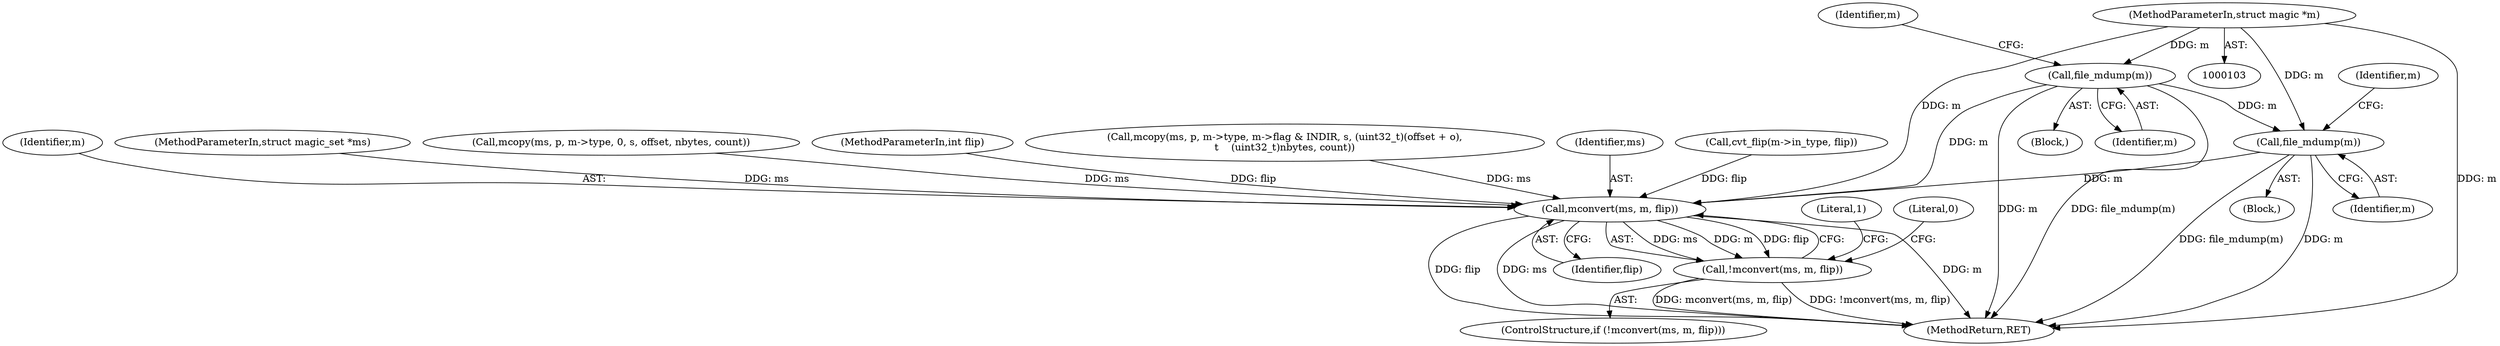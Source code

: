digraph "0_file_447558595a3650db2886cd2f416ad0beba965801@pointer" {
"1002429" [label="(Call,file_mdump(m))"];
"1000215" [label="(Call,file_mdump(m))"];
"1000106" [label="(MethodParameterIn,struct magic *m)"];
"1002748" [label="(Call,mconvert(ms, m, flip))"];
"1002747" [label="(Call,!mconvert(ms, m, flip))"];
"1002750" [label="(Identifier,m)"];
"1002751" [label="(Identifier,flip)"];
"1002746" [label="(ControlStructure,if (!mconvert(ms, m, flip)))"];
"1002755" [label="(Literal,1)"];
"1000220" [label="(Identifier,m)"];
"1000215" [label="(Call,file_mdump(m))"];
"1002429" [label="(Call,file_mdump(m))"];
"1000104" [label="(MethodParameterIn,struct magic_set *ms)"];
"1002753" [label="(Literal,0)"];
"1002749" [label="(Identifier,ms)"];
"1000216" [label="(Identifier,m)"];
"1002756" [label="(MethodReturn,RET)"];
"1002419" [label="(Block,)"];
"1002390" [label="(Call,mcopy(ms, p, m->type, 0, s, offset, nbytes, count))"];
"1002747" [label="(Call,!mconvert(ms, m, flip))"];
"1002433" [label="(Identifier,m)"];
"1000112" [label="(MethodParameterIn,int flip)"];
"1000106" [label="(MethodParameterIn,struct magic *m)"];
"1000192" [label="(Block,)"];
"1002430" [label="(Identifier,m)"];
"1000158" [label="(Call,mcopy(ms, p, m->type, m->flag & INDIR, s, (uint32_t)(offset + o),\n\t    (uint32_t)nbytes, count))"];
"1002748" [label="(Call,mconvert(ms, m, flip))"];
"1000425" [label="(Call,cvt_flip(m->in_type, flip))"];
"1002429" -> "1002419"  [label="AST: "];
"1002429" -> "1002430"  [label="CFG: "];
"1002430" -> "1002429"  [label="AST: "];
"1002433" -> "1002429"  [label="CFG: "];
"1002429" -> "1002756"  [label="DDG: m"];
"1002429" -> "1002756"  [label="DDG: file_mdump(m)"];
"1000215" -> "1002429"  [label="DDG: m"];
"1000106" -> "1002429"  [label="DDG: m"];
"1002429" -> "1002748"  [label="DDG: m"];
"1000215" -> "1000192"  [label="AST: "];
"1000215" -> "1000216"  [label="CFG: "];
"1000216" -> "1000215"  [label="AST: "];
"1000220" -> "1000215"  [label="CFG: "];
"1000215" -> "1002756"  [label="DDG: m"];
"1000215" -> "1002756"  [label="DDG: file_mdump(m)"];
"1000106" -> "1000215"  [label="DDG: m"];
"1000215" -> "1002748"  [label="DDG: m"];
"1000106" -> "1000103"  [label="AST: "];
"1000106" -> "1002756"  [label="DDG: m"];
"1000106" -> "1002748"  [label="DDG: m"];
"1002748" -> "1002747"  [label="AST: "];
"1002748" -> "1002751"  [label="CFG: "];
"1002749" -> "1002748"  [label="AST: "];
"1002750" -> "1002748"  [label="AST: "];
"1002751" -> "1002748"  [label="AST: "];
"1002747" -> "1002748"  [label="CFG: "];
"1002748" -> "1002756"  [label="DDG: m"];
"1002748" -> "1002756"  [label="DDG: flip"];
"1002748" -> "1002756"  [label="DDG: ms"];
"1002748" -> "1002747"  [label="DDG: ms"];
"1002748" -> "1002747"  [label="DDG: m"];
"1002748" -> "1002747"  [label="DDG: flip"];
"1000158" -> "1002748"  [label="DDG: ms"];
"1002390" -> "1002748"  [label="DDG: ms"];
"1000104" -> "1002748"  [label="DDG: ms"];
"1000425" -> "1002748"  [label="DDG: flip"];
"1000112" -> "1002748"  [label="DDG: flip"];
"1002747" -> "1002746"  [label="AST: "];
"1002753" -> "1002747"  [label="CFG: "];
"1002755" -> "1002747"  [label="CFG: "];
"1002747" -> "1002756"  [label="DDG: !mconvert(ms, m, flip)"];
"1002747" -> "1002756"  [label="DDG: mconvert(ms, m, flip)"];
}
